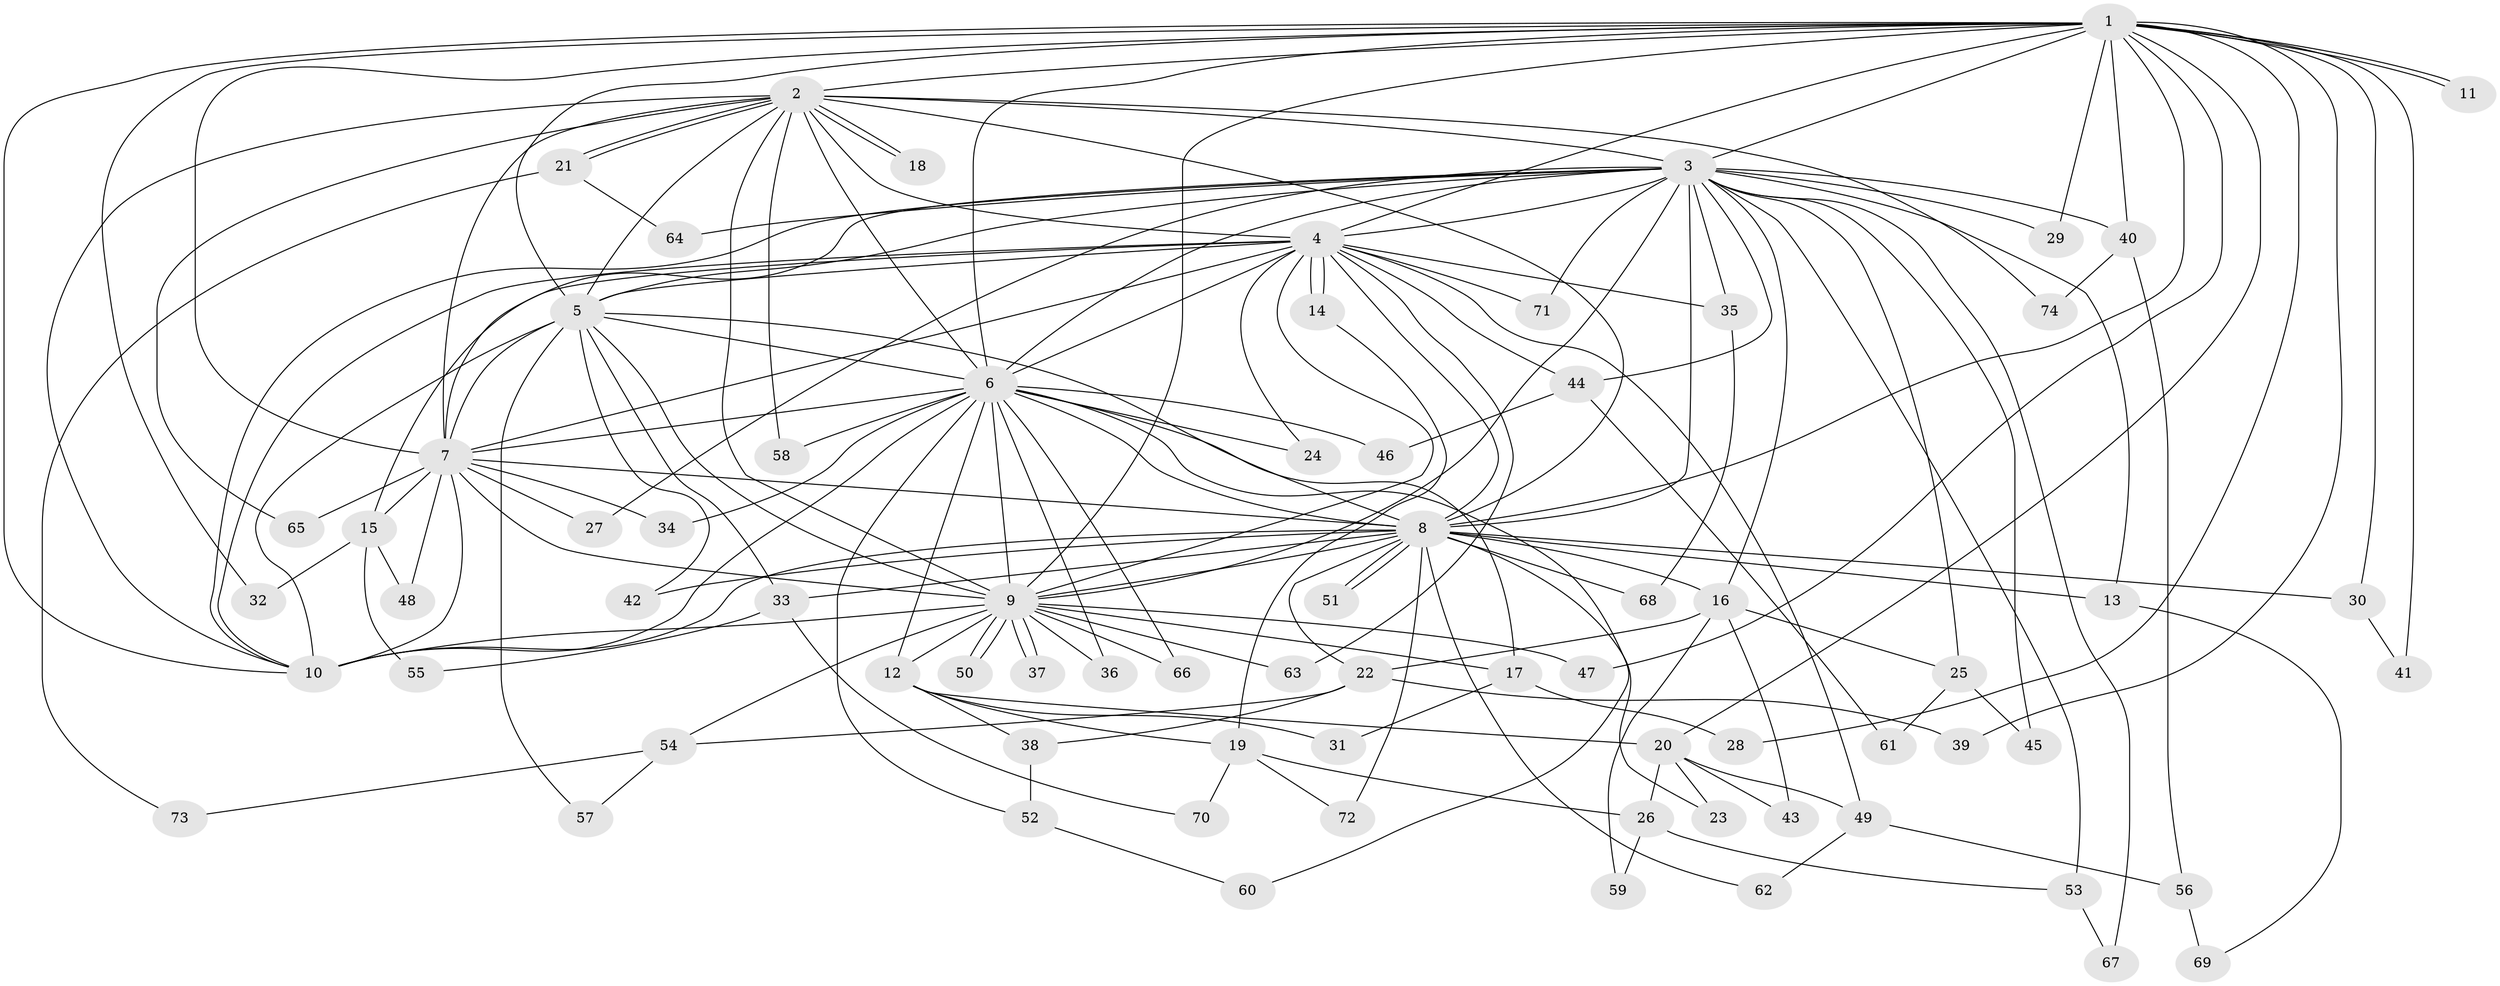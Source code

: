 // Generated by graph-tools (version 1.1) at 2025/49/03/09/25 03:49:38]
// undirected, 74 vertices, 173 edges
graph export_dot {
graph [start="1"]
  node [color=gray90,style=filled];
  1;
  2;
  3;
  4;
  5;
  6;
  7;
  8;
  9;
  10;
  11;
  12;
  13;
  14;
  15;
  16;
  17;
  18;
  19;
  20;
  21;
  22;
  23;
  24;
  25;
  26;
  27;
  28;
  29;
  30;
  31;
  32;
  33;
  34;
  35;
  36;
  37;
  38;
  39;
  40;
  41;
  42;
  43;
  44;
  45;
  46;
  47;
  48;
  49;
  50;
  51;
  52;
  53;
  54;
  55;
  56;
  57;
  58;
  59;
  60;
  61;
  62;
  63;
  64;
  65;
  66;
  67;
  68;
  69;
  70;
  71;
  72;
  73;
  74;
  1 -- 2;
  1 -- 3;
  1 -- 4;
  1 -- 5;
  1 -- 6;
  1 -- 7;
  1 -- 8;
  1 -- 9;
  1 -- 10;
  1 -- 11;
  1 -- 11;
  1 -- 20;
  1 -- 28;
  1 -- 29;
  1 -- 30;
  1 -- 32;
  1 -- 39;
  1 -- 40;
  1 -- 41;
  1 -- 47;
  2 -- 3;
  2 -- 4;
  2 -- 5;
  2 -- 6;
  2 -- 7;
  2 -- 8;
  2 -- 9;
  2 -- 10;
  2 -- 18;
  2 -- 18;
  2 -- 21;
  2 -- 21;
  2 -- 58;
  2 -- 65;
  2 -- 74;
  3 -- 4;
  3 -- 5;
  3 -- 6;
  3 -- 7;
  3 -- 8;
  3 -- 9;
  3 -- 10;
  3 -- 13;
  3 -- 16;
  3 -- 25;
  3 -- 27;
  3 -- 29;
  3 -- 35;
  3 -- 40;
  3 -- 44;
  3 -- 45;
  3 -- 53;
  3 -- 64;
  3 -- 67;
  3 -- 71;
  4 -- 5;
  4 -- 6;
  4 -- 7;
  4 -- 8;
  4 -- 9;
  4 -- 10;
  4 -- 14;
  4 -- 14;
  4 -- 15;
  4 -- 24;
  4 -- 35;
  4 -- 44;
  4 -- 49;
  4 -- 63;
  4 -- 71;
  5 -- 6;
  5 -- 7;
  5 -- 8;
  5 -- 9;
  5 -- 10;
  5 -- 33;
  5 -- 42;
  5 -- 57;
  6 -- 7;
  6 -- 8;
  6 -- 9;
  6 -- 10;
  6 -- 12;
  6 -- 17;
  6 -- 24;
  6 -- 34;
  6 -- 36;
  6 -- 46;
  6 -- 52;
  6 -- 58;
  6 -- 60;
  6 -- 66;
  7 -- 8;
  7 -- 9;
  7 -- 10;
  7 -- 15;
  7 -- 27;
  7 -- 34;
  7 -- 48;
  7 -- 65;
  8 -- 9;
  8 -- 10;
  8 -- 13;
  8 -- 16;
  8 -- 22;
  8 -- 23;
  8 -- 30;
  8 -- 33;
  8 -- 42;
  8 -- 51;
  8 -- 51;
  8 -- 62;
  8 -- 68;
  8 -- 72;
  9 -- 10;
  9 -- 12;
  9 -- 17;
  9 -- 36;
  9 -- 37;
  9 -- 37;
  9 -- 47;
  9 -- 50;
  9 -- 50;
  9 -- 54;
  9 -- 63;
  9 -- 66;
  12 -- 19;
  12 -- 20;
  12 -- 31;
  12 -- 38;
  13 -- 69;
  14 -- 19;
  15 -- 32;
  15 -- 48;
  15 -- 55;
  16 -- 22;
  16 -- 25;
  16 -- 43;
  16 -- 59;
  17 -- 28;
  17 -- 31;
  19 -- 26;
  19 -- 70;
  19 -- 72;
  20 -- 23;
  20 -- 26;
  20 -- 43;
  20 -- 49;
  21 -- 64;
  21 -- 73;
  22 -- 38;
  22 -- 39;
  22 -- 54;
  25 -- 45;
  25 -- 61;
  26 -- 53;
  26 -- 59;
  30 -- 41;
  33 -- 55;
  33 -- 70;
  35 -- 68;
  38 -- 52;
  40 -- 56;
  40 -- 74;
  44 -- 46;
  44 -- 61;
  49 -- 56;
  49 -- 62;
  52 -- 60;
  53 -- 67;
  54 -- 57;
  54 -- 73;
  56 -- 69;
}
